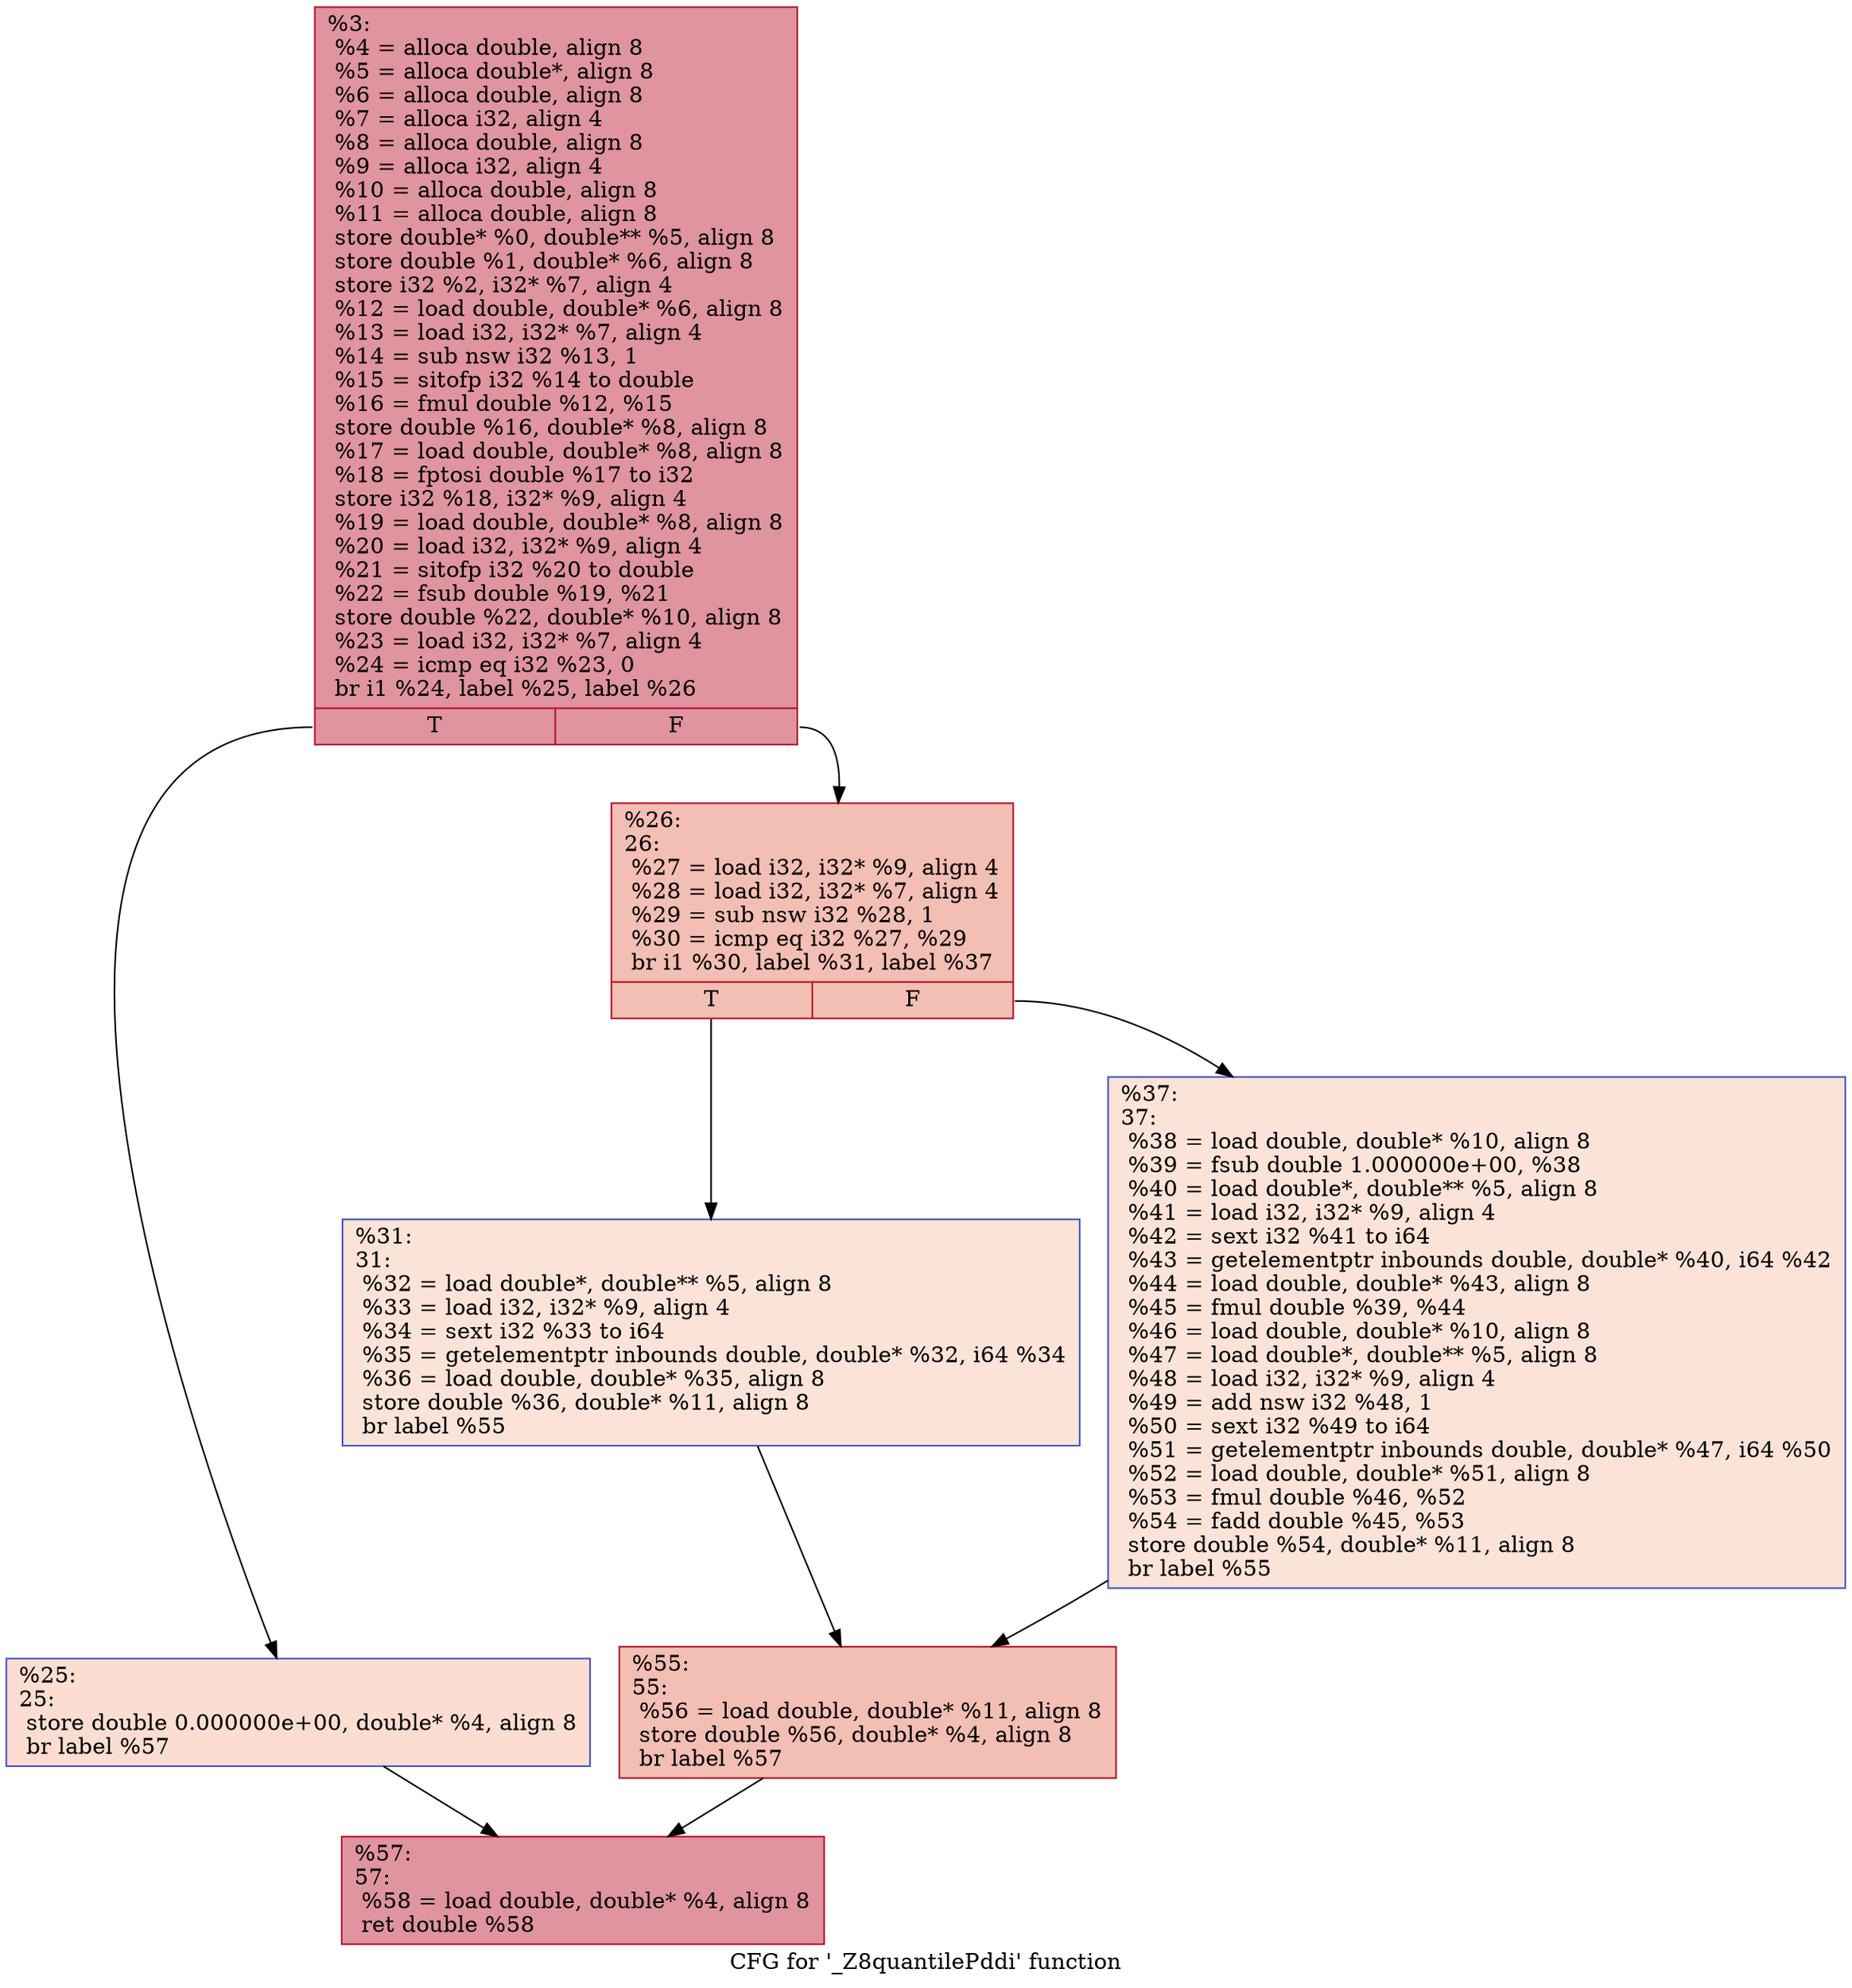 digraph "CFG for '_Z8quantilePddi' function" {
	label="CFG for '_Z8quantilePddi' function";

	Node0x2a9cd4d0d00 [shape=record,color="#b70d28ff", style=filled, fillcolor="#b70d2870",label="{%3:\l  %4 = alloca double, align 8\l  %5 = alloca double*, align 8\l  %6 = alloca double, align 8\l  %7 = alloca i32, align 4\l  %8 = alloca double, align 8\l  %9 = alloca i32, align 4\l  %10 = alloca double, align 8\l  %11 = alloca double, align 8\l  store double* %0, double** %5, align 8\l  store double %1, double* %6, align 8\l  store i32 %2, i32* %7, align 4\l  %12 = load double, double* %6, align 8\l  %13 = load i32, i32* %7, align 4\l  %14 = sub nsw i32 %13, 1\l  %15 = sitofp i32 %14 to double\l  %16 = fmul double %12, %15\l  store double %16, double* %8, align 8\l  %17 = load double, double* %8, align 8\l  %18 = fptosi double %17 to i32\l  store i32 %18, i32* %9, align 4\l  %19 = load double, double* %8, align 8\l  %20 = load i32, i32* %9, align 4\l  %21 = sitofp i32 %20 to double\l  %22 = fsub double %19, %21\l  store double %22, double* %10, align 8\l  %23 = load i32, i32* %7, align 4\l  %24 = icmp eq i32 %23, 0\l  br i1 %24, label %25, label %26\l|{<s0>T|<s1>F}}"];
	Node0x2a9cd4d0d00:s0 -> Node0x2a9cd4d0d50;
	Node0x2a9cd4d0d00:s1 -> Node0x2a9cd4d1020;
	Node0x2a9cd4d0d50 [shape=record,color="#3d50c3ff", style=filled, fillcolor="#f7b39670",label="{%25:\l25:                                               \l  store double 0.000000e+00, double* %4, align 8\l  br label %57\l}"];
	Node0x2a9cd4d0d50 -> Node0x2a9cd4d13e0;
	Node0x2a9cd4d1020 [shape=record,color="#b70d28ff", style=filled, fillcolor="#e36c5570",label="{%26:\l26:                                               \l  %27 = load i32, i32* %9, align 4\l  %28 = load i32, i32* %7, align 4\l  %29 = sub nsw i32 %28, 1\l  %30 = icmp eq i32 %27, %29\l  br i1 %30, label %31, label %37\l|{<s0>T|<s1>F}}"];
	Node0x2a9cd4d1020:s0 -> Node0x2a9cd4d17a0;
	Node0x2a9cd4d1020:s1 -> Node0x2a9cd4d0b20;
	Node0x2a9cd4d17a0 [shape=record,color="#3d50c3ff", style=filled, fillcolor="#f6bfa670",label="{%31:\l31:                                               \l  %32 = load double*, double** %5, align 8\l  %33 = load i32, i32* %9, align 4\l  %34 = sext i32 %33 to i64\l  %35 = getelementptr inbounds double, double* %32, i64 %34\l  %36 = load double, double* %35, align 8\l  store double %36, double* %11, align 8\l  br label %55\l}"];
	Node0x2a9cd4d17a0 -> Node0x2a9cd4d0da0;
	Node0x2a9cd4d0b20 [shape=record,color="#3d50c3ff", style=filled, fillcolor="#f6bfa670",label="{%37:\l37:                                               \l  %38 = load double, double* %10, align 8\l  %39 = fsub double 1.000000e+00, %38\l  %40 = load double*, double** %5, align 8\l  %41 = load i32, i32* %9, align 4\l  %42 = sext i32 %41 to i64\l  %43 = getelementptr inbounds double, double* %40, i64 %42\l  %44 = load double, double* %43, align 8\l  %45 = fmul double %39, %44\l  %46 = load double, double* %10, align 8\l  %47 = load double*, double** %5, align 8\l  %48 = load i32, i32* %9, align 4\l  %49 = add nsw i32 %48, 1\l  %50 = sext i32 %49 to i64\l  %51 = getelementptr inbounds double, double* %47, i64 %50\l  %52 = load double, double* %51, align 8\l  %53 = fmul double %46, %52\l  %54 = fadd double %45, %53\l  store double %54, double* %11, align 8\l  br label %55\l}"];
	Node0x2a9cd4d0b20 -> Node0x2a9cd4d0da0;
	Node0x2a9cd4d0da0 [shape=record,color="#b70d28ff", style=filled, fillcolor="#e36c5570",label="{%55:\l55:                                               \l  %56 = load double, double* %11, align 8\l  store double %56, double* %4, align 8\l  br label %57\l}"];
	Node0x2a9cd4d0da0 -> Node0x2a9cd4d13e0;
	Node0x2a9cd4d13e0 [shape=record,color="#b70d28ff", style=filled, fillcolor="#b70d2870",label="{%57:\l57:                                               \l  %58 = load double, double* %4, align 8\l  ret double %58\l}"];
}

